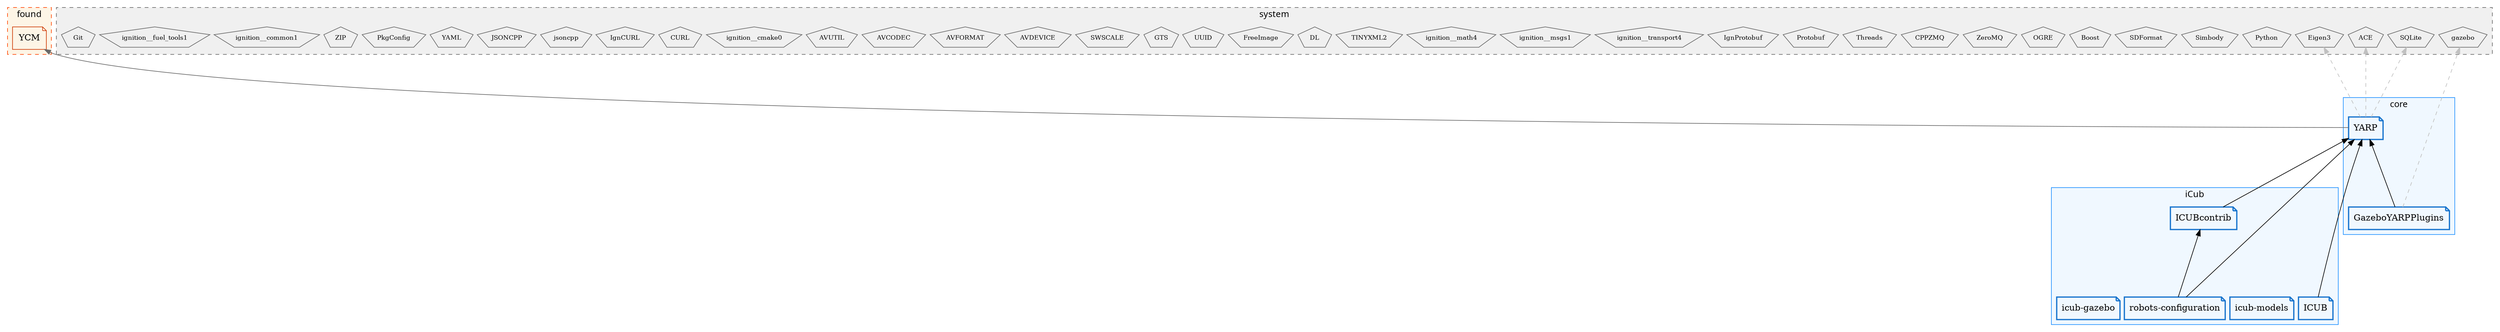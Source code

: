 digraph robotology__superbuild {
  graph [ranksep="1.5", nodesep="0.1" rankdir="BT"];

  subgraph cluster_system {
    label="system";
    labelloc="b";
    fontname="monospace:bold";
    style="dashed";
    color="dimgray";
    bgcolor="gray94";
    node [shape="pentagon", color="dimgray", fontsize="10"];

    ACE
    Eigen3
    SQLite
    gazebo
    Python
    Simbody
    SDFormat
    Boost
    OGRE
    ZeroMQ
    CPPZMQ
    Threads
    Protobuf
    IgnProtobuf
    ignition__transport4
    ignition__msgs1
    ignition__math4
    TINYXML2
    DL
    FreeImage
    UUID
    GTS
    SWSCALE
    AVDEVICE
    AVFORMAT
    AVCODEC
    AVUTIL
    ignition__cmake0
    CURL
    IgnCURL
    jsoncpp
    JSONCPP
    YAML
    PkgConfig
    ZIP
    ignition__common1
    ignition__fuel_tools1
    Git
  }

  subgraph cluster_found_on_system {
    label="found";
    labelloc="b";
    fontname="monospace:bold";
    style="dashed";
    color="orangered1";
    bgcolor="oldlace";
    node [shape="note", color="orangered3"];

    YCM [shape="note"]
  }

  subgraph cluster_core {
    label="core";
    labelloc="b";
    fontname="monospace:bold";
    color="dodgerblue1";
    bgcolor = "aliceblue";
    node [style="bold", shape="note", color="dodgerblue3"];

    YARP [label="YARP"]
    GazeboYARPPlugins [label="GazeboYARPPlugins"]
  }

  subgraph cluster_iCub {
    label="iCub";
    labelloc="b";
    fontname="monospace:bold";
    color="dodgerblue1";
    bgcolor = "aliceblue";
    node [style="bold", shape="note", color="dodgerblue3"];

    ICUB [label="ICUB"]
    ICUBcontrib [label="ICUBcontrib"]
    icub__models [label="icub-models"]
    robots__configuration [label="robots-configuration"]
    icub__gazebo [label="icub-gazebo"]
  }


  YARP -> YCM [color="dimgray"];
  YARP -> ACE [color="gray" style="dashed"];
  YARP -> Eigen3 [color="gray" style="dashed"];
  YARP -> SQLite [color="gray" style="dashed"];
  ICUB -> YARP;
  ICUBcontrib -> YARP;
  robots__configuration -> YARP;
  robots__configuration -> ICUBcontrib;
  GazeboYARPPlugins -> YARP;
  GazeboYARPPlugins -> gazebo [color="gray" style="dashed"];
}
